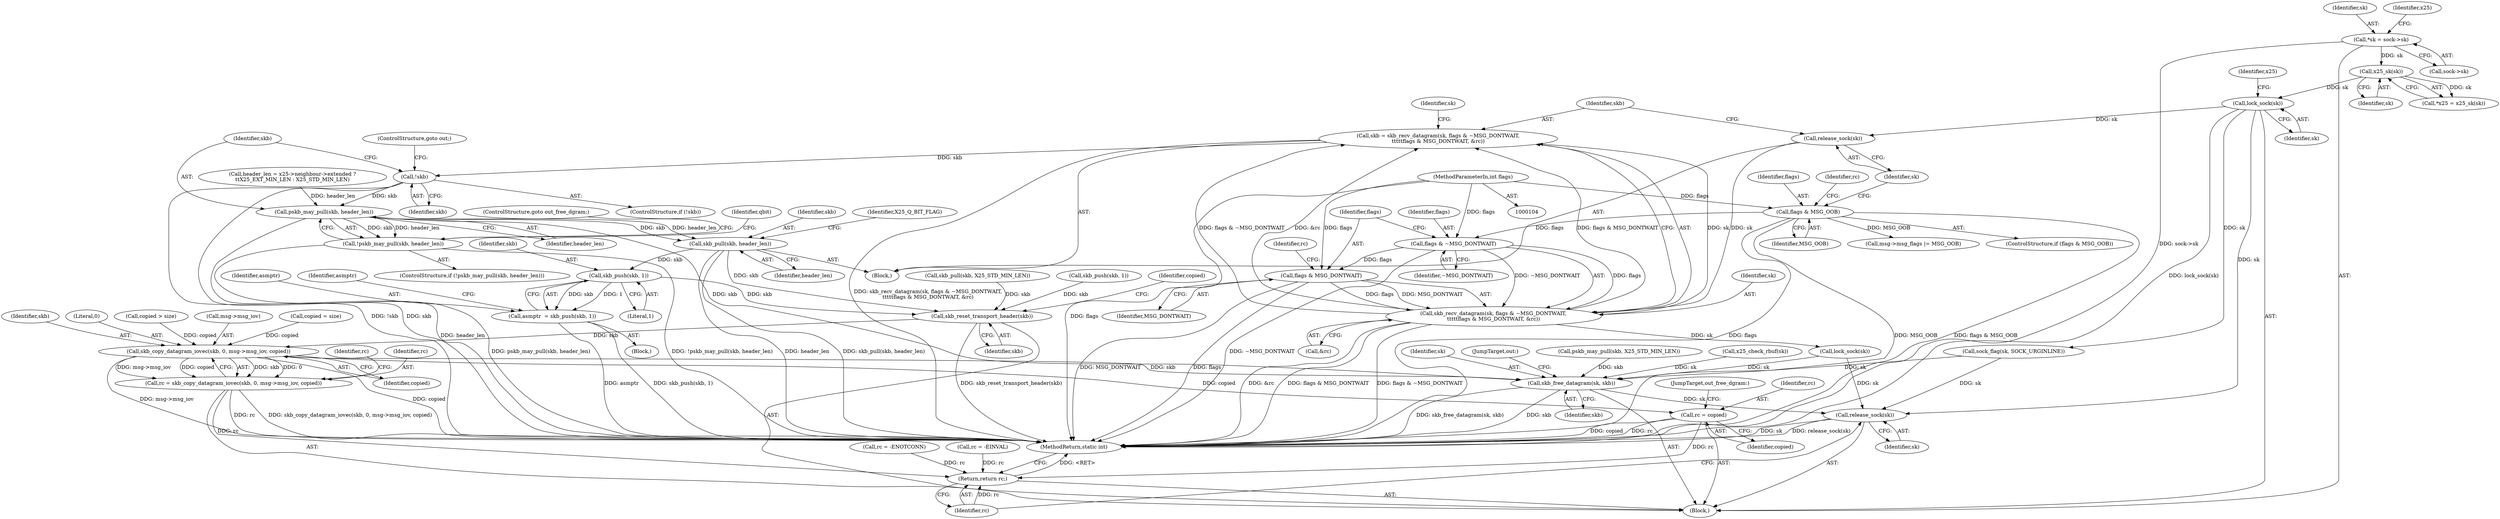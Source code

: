 digraph "0_linux_f3d3342602f8bcbf37d7c46641cb9bca7618eb1c_39@API" {
"1000229" [label="(Call,skb = skb_recv_datagram(sk, flags & ~MSG_DONTWAIT,\n\t\t\t\t\tflags & MSG_DONTWAIT, &rc))"];
"1000231" [label="(Call,skb_recv_datagram(sk, flags & ~MSG_DONTWAIT,\n\t\t\t\t\tflags & MSG_DONTWAIT, &rc))"];
"1000227" [label="(Call,release_sock(sk))"];
"1000140" [label="(Call,lock_sock(sk))"];
"1000120" [label="(Call,x25_sk(sk))"];
"1000112" [label="(Call,*sk = sock->sk)"];
"1000233" [label="(Call,flags & ~MSG_DONTWAIT)"];
"1000167" [label="(Call,flags & MSG_OOB)"];
"1000109" [label="(MethodParameterIn,int flags)"];
"1000236" [label="(Call,flags & MSG_DONTWAIT)"];
"1000244" [label="(Call,!skb)"];
"1000249" [label="(Call,pskb_may_pull(skb, header_len))"];
"1000248" [label="(Call,!pskb_may_pull(skb, header_len))"];
"1000264" [label="(Call,skb_pull(skb, header_len))"];
"1000277" [label="(Call,skb_push(skb, 1))"];
"1000275" [label="(Call,asmptr  = skb_push(skb, 1))"];
"1000284" [label="(Call,skb_reset_transport_header(skb))"];
"1000311" [label="(Call,skb_copy_datagram_iovec(skb, 0, msg->msg_iov, copied))"];
"1000309" [label="(Call,rc = skb_copy_datagram_iovec(skb, 0, msg->msg_iov, copied))"];
"1000355" [label="(Return,return rc;)"];
"1000345" [label="(Call,rc = copied)"];
"1000349" [label="(Call,skb_free_datagram(sk, skb))"];
"1000353" [label="(Call,release_sock(sk))"];
"1000230" [label="(Identifier,skb)"];
"1000167" [label="(Call,flags & MSG_OOB)"];
"1000265" [label="(Identifier,skb)"];
"1000266" [label="(Identifier,header_len)"];
"1000317" [label="(Identifier,copied)"];
"1000276" [label="(Identifier,asmptr)"];
"1000284" [label="(Call,skb_reset_transport_header(skb))"];
"1000310" [label="(Identifier,rc)"];
"1000149" [label="(Call,header_len = x25->neighbour->extended ?\n\t\tX25_EXT_MIN_LEN : X25_STD_MIN_LEN)"];
"1000136" [label="(Call,rc = -ENOTCONN)"];
"1000357" [label="(MethodReturn,static int)"];
"1000235" [label="(Identifier,~MSG_DONTWAIT)"];
"1000245" [label="(Identifier,skb)"];
"1000244" [label="(Call,!skb)"];
"1000269" [label="(Identifier,X25_Q_BIT_FLAG)"];
"1000275" [label="(Call,asmptr  = skb_push(skb, 1))"];
"1000353" [label="(Call,release_sock(sk))"];
"1000356" [label="(Identifier,rc)"];
"1000171" [label="(Call,rc = -EINVAL)"];
"1000239" [label="(Call,&rc)"];
"1000121" [label="(Identifier,sk)"];
"1000172" [label="(Identifier,rc)"];
"1000141" [label="(Identifier,sk)"];
"1000348" [label="(JumpTarget,out_free_dgram:)"];
"1000118" [label="(Call,*x25 = x25_sk(sk))"];
"1000246" [label="(ControlStructure,goto out;)"];
"1000145" [label="(Identifier,x25)"];
"1000114" [label="(Call,sock->sk)"];
"1000229" [label="(Call,skb = skb_recv_datagram(sk, flags & ~MSG_DONTWAIT,\n\t\t\t\t\tflags & MSG_DONTWAIT, &rc))"];
"1000120" [label="(Call,x25_sk(sk))"];
"1000213" [label="(Call,skb_push(skb, 1))"];
"1000196" [label="(Call,pskb_may_pull(skb, X25_STD_MIN_LEN))"];
"1000279" [label="(Literal,1)"];
"1000113" [label="(Identifier,sk)"];
"1000274" [label="(Block,)"];
"1000248" [label="(Call,!pskb_may_pull(skb, header_len))"];
"1000228" [label="(Identifier,sk)"];
"1000287" [label="(Identifier,copied)"];
"1000226" [label="(Block,)"];
"1000309" [label="(Call,rc = skb_copy_datagram_iovec(skb, 0, msg->msg_iov, copied))"];
"1000110" [label="(Block,)"];
"1000238" [label="(Identifier,MSG_DONTWAIT)"];
"1000296" [label="(Call,copied = size)"];
"1000242" [label="(Identifier,sk)"];
"1000355" [label="(Return,return rc;)"];
"1000177" [label="(Call,sock_flag(sk, SOCK_URGINLINE))"];
"1000241" [label="(Call,lock_sock(sk))"];
"1000237" [label="(Identifier,flags)"];
"1000351" [label="(Identifier,skb)"];
"1000343" [label="(Call,x25_check_rbuf(sk))"];
"1000112" [label="(Call,*sk = sock->sk)"];
"1000251" [label="(Identifier,header_len)"];
"1000350" [label="(Identifier,sk)"];
"1000354" [label="(Identifier,sk)"];
"1000247" [label="(ControlStructure,if (!pskb_may_pull(skb, header_len)))"];
"1000119" [label="(Identifier,x25)"];
"1000236" [label="(Call,flags & MSG_DONTWAIT)"];
"1000234" [label="(Identifier,flags)"];
"1000277" [label="(Call,skb_push(skb, 1))"];
"1000200" [label="(Call,skb_pull(skb, X25_STD_MIN_LEN))"];
"1000345" [label="(Call,rc = copied)"];
"1000314" [label="(Call,msg->msg_iov)"];
"1000168" [label="(Identifier,flags)"];
"1000349" [label="(Call,skb_free_datagram(sk, skb))"];
"1000254" [label="(Identifier,qbit)"];
"1000312" [label="(Identifier,skb)"];
"1000233" [label="(Call,flags & ~MSG_DONTWAIT)"];
"1000240" [label="(Identifier,rc)"];
"1000347" [label="(Identifier,copied)"];
"1000278" [label="(Identifier,skb)"];
"1000232" [label="(Identifier,sk)"];
"1000169" [label="(Identifier,MSG_OOB)"];
"1000231" [label="(Call,skb_recv_datagram(sk, flags & ~MSG_DONTWAIT,\n\t\t\t\t\tflags & MSG_DONTWAIT, &rc))"];
"1000346" [label="(Identifier,rc)"];
"1000140" [label="(Call,lock_sock(sk))"];
"1000319" [label="(Identifier,rc)"];
"1000311" [label="(Call,skb_copy_datagram_iovec(skb, 0, msg->msg_iov, copied))"];
"1000285" [label="(Identifier,skb)"];
"1000220" [label="(Call,msg->msg_flags |= MSG_OOB)"];
"1000249" [label="(Call,pskb_may_pull(skb, header_len))"];
"1000313" [label="(Literal,0)"];
"1000282" [label="(Identifier,asmptr)"];
"1000166" [label="(ControlStructure,if (flags & MSG_OOB))"];
"1000352" [label="(JumpTarget,out:)"];
"1000243" [label="(ControlStructure,if (!skb))"];
"1000264" [label="(Call,skb_pull(skb, header_len))"];
"1000227" [label="(Call,release_sock(sk))"];
"1000292" [label="(Call,copied > size)"];
"1000109" [label="(MethodParameterIn,int flags)"];
"1000250" [label="(Identifier,skb)"];
"1000252" [label="(ControlStructure,goto out_free_dgram;)"];
"1000229" -> "1000226"  [label="AST: "];
"1000229" -> "1000231"  [label="CFG: "];
"1000230" -> "1000229"  [label="AST: "];
"1000231" -> "1000229"  [label="AST: "];
"1000242" -> "1000229"  [label="CFG: "];
"1000229" -> "1000357"  [label="DDG: skb_recv_datagram(sk, flags & ~MSG_DONTWAIT,\n\t\t\t\t\tflags & MSG_DONTWAIT, &rc)"];
"1000231" -> "1000229"  [label="DDG: sk"];
"1000231" -> "1000229"  [label="DDG: flags & ~MSG_DONTWAIT"];
"1000231" -> "1000229"  [label="DDG: flags & MSG_DONTWAIT"];
"1000231" -> "1000229"  [label="DDG: &rc"];
"1000229" -> "1000244"  [label="DDG: skb"];
"1000231" -> "1000239"  [label="CFG: "];
"1000232" -> "1000231"  [label="AST: "];
"1000233" -> "1000231"  [label="AST: "];
"1000236" -> "1000231"  [label="AST: "];
"1000239" -> "1000231"  [label="AST: "];
"1000231" -> "1000357"  [label="DDG: flags & MSG_DONTWAIT"];
"1000231" -> "1000357"  [label="DDG: flags & ~MSG_DONTWAIT"];
"1000231" -> "1000357"  [label="DDG: &rc"];
"1000227" -> "1000231"  [label="DDG: sk"];
"1000233" -> "1000231"  [label="DDG: flags"];
"1000233" -> "1000231"  [label="DDG: ~MSG_DONTWAIT"];
"1000236" -> "1000231"  [label="DDG: flags"];
"1000236" -> "1000231"  [label="DDG: MSG_DONTWAIT"];
"1000231" -> "1000241"  [label="DDG: sk"];
"1000227" -> "1000226"  [label="AST: "];
"1000227" -> "1000228"  [label="CFG: "];
"1000228" -> "1000227"  [label="AST: "];
"1000230" -> "1000227"  [label="CFG: "];
"1000140" -> "1000227"  [label="DDG: sk"];
"1000140" -> "1000110"  [label="AST: "];
"1000140" -> "1000141"  [label="CFG: "];
"1000141" -> "1000140"  [label="AST: "];
"1000145" -> "1000140"  [label="CFG: "];
"1000140" -> "1000357"  [label="DDG: lock_sock(sk)"];
"1000120" -> "1000140"  [label="DDG: sk"];
"1000140" -> "1000177"  [label="DDG: sk"];
"1000140" -> "1000353"  [label="DDG: sk"];
"1000120" -> "1000118"  [label="AST: "];
"1000120" -> "1000121"  [label="CFG: "];
"1000121" -> "1000120"  [label="AST: "];
"1000118" -> "1000120"  [label="CFG: "];
"1000120" -> "1000118"  [label="DDG: sk"];
"1000112" -> "1000120"  [label="DDG: sk"];
"1000112" -> "1000110"  [label="AST: "];
"1000112" -> "1000114"  [label="CFG: "];
"1000113" -> "1000112"  [label="AST: "];
"1000114" -> "1000112"  [label="AST: "];
"1000119" -> "1000112"  [label="CFG: "];
"1000112" -> "1000357"  [label="DDG: sock->sk"];
"1000233" -> "1000235"  [label="CFG: "];
"1000234" -> "1000233"  [label="AST: "];
"1000235" -> "1000233"  [label="AST: "];
"1000237" -> "1000233"  [label="CFG: "];
"1000233" -> "1000357"  [label="DDG: ~MSG_DONTWAIT"];
"1000167" -> "1000233"  [label="DDG: flags"];
"1000109" -> "1000233"  [label="DDG: flags"];
"1000233" -> "1000236"  [label="DDG: flags"];
"1000167" -> "1000166"  [label="AST: "];
"1000167" -> "1000169"  [label="CFG: "];
"1000168" -> "1000167"  [label="AST: "];
"1000169" -> "1000167"  [label="AST: "];
"1000172" -> "1000167"  [label="CFG: "];
"1000228" -> "1000167"  [label="CFG: "];
"1000167" -> "1000357"  [label="DDG: flags"];
"1000167" -> "1000357"  [label="DDG: MSG_OOB"];
"1000167" -> "1000357"  [label="DDG: flags & MSG_OOB"];
"1000109" -> "1000167"  [label="DDG: flags"];
"1000167" -> "1000220"  [label="DDG: MSG_OOB"];
"1000109" -> "1000104"  [label="AST: "];
"1000109" -> "1000357"  [label="DDG: flags"];
"1000109" -> "1000236"  [label="DDG: flags"];
"1000236" -> "1000238"  [label="CFG: "];
"1000237" -> "1000236"  [label="AST: "];
"1000238" -> "1000236"  [label="AST: "];
"1000240" -> "1000236"  [label="CFG: "];
"1000236" -> "1000357"  [label="DDG: flags"];
"1000236" -> "1000357"  [label="DDG: MSG_DONTWAIT"];
"1000244" -> "1000243"  [label="AST: "];
"1000244" -> "1000245"  [label="CFG: "];
"1000245" -> "1000244"  [label="AST: "];
"1000246" -> "1000244"  [label="CFG: "];
"1000250" -> "1000244"  [label="CFG: "];
"1000244" -> "1000357"  [label="DDG: !skb"];
"1000244" -> "1000357"  [label="DDG: skb"];
"1000244" -> "1000249"  [label="DDG: skb"];
"1000249" -> "1000248"  [label="AST: "];
"1000249" -> "1000251"  [label="CFG: "];
"1000250" -> "1000249"  [label="AST: "];
"1000251" -> "1000249"  [label="AST: "];
"1000248" -> "1000249"  [label="CFG: "];
"1000249" -> "1000357"  [label="DDG: header_len"];
"1000249" -> "1000248"  [label="DDG: skb"];
"1000249" -> "1000248"  [label="DDG: header_len"];
"1000149" -> "1000249"  [label="DDG: header_len"];
"1000249" -> "1000264"  [label="DDG: skb"];
"1000249" -> "1000264"  [label="DDG: header_len"];
"1000249" -> "1000349"  [label="DDG: skb"];
"1000248" -> "1000247"  [label="AST: "];
"1000252" -> "1000248"  [label="CFG: "];
"1000254" -> "1000248"  [label="CFG: "];
"1000248" -> "1000357"  [label="DDG: !pskb_may_pull(skb, header_len)"];
"1000248" -> "1000357"  [label="DDG: pskb_may_pull(skb, header_len)"];
"1000264" -> "1000226"  [label="AST: "];
"1000264" -> "1000266"  [label="CFG: "];
"1000265" -> "1000264"  [label="AST: "];
"1000266" -> "1000264"  [label="AST: "];
"1000269" -> "1000264"  [label="CFG: "];
"1000264" -> "1000357"  [label="DDG: skb_pull(skb, header_len)"];
"1000264" -> "1000357"  [label="DDG: header_len"];
"1000264" -> "1000277"  [label="DDG: skb"];
"1000264" -> "1000284"  [label="DDG: skb"];
"1000277" -> "1000275"  [label="AST: "];
"1000277" -> "1000279"  [label="CFG: "];
"1000278" -> "1000277"  [label="AST: "];
"1000279" -> "1000277"  [label="AST: "];
"1000275" -> "1000277"  [label="CFG: "];
"1000277" -> "1000275"  [label="DDG: skb"];
"1000277" -> "1000275"  [label="DDG: 1"];
"1000277" -> "1000284"  [label="DDG: skb"];
"1000275" -> "1000274"  [label="AST: "];
"1000276" -> "1000275"  [label="AST: "];
"1000282" -> "1000275"  [label="CFG: "];
"1000275" -> "1000357"  [label="DDG: asmptr"];
"1000275" -> "1000357"  [label="DDG: skb_push(skb, 1)"];
"1000284" -> "1000110"  [label="AST: "];
"1000284" -> "1000285"  [label="CFG: "];
"1000285" -> "1000284"  [label="AST: "];
"1000287" -> "1000284"  [label="CFG: "];
"1000284" -> "1000357"  [label="DDG: skb_reset_transport_header(skb)"];
"1000200" -> "1000284"  [label="DDG: skb"];
"1000213" -> "1000284"  [label="DDG: skb"];
"1000284" -> "1000311"  [label="DDG: skb"];
"1000311" -> "1000309"  [label="AST: "];
"1000311" -> "1000317"  [label="CFG: "];
"1000312" -> "1000311"  [label="AST: "];
"1000313" -> "1000311"  [label="AST: "];
"1000314" -> "1000311"  [label="AST: "];
"1000317" -> "1000311"  [label="AST: "];
"1000309" -> "1000311"  [label="CFG: "];
"1000311" -> "1000357"  [label="DDG: msg->msg_iov"];
"1000311" -> "1000357"  [label="DDG: copied"];
"1000311" -> "1000309"  [label="DDG: skb"];
"1000311" -> "1000309"  [label="DDG: 0"];
"1000311" -> "1000309"  [label="DDG: msg->msg_iov"];
"1000311" -> "1000309"  [label="DDG: copied"];
"1000292" -> "1000311"  [label="DDG: copied"];
"1000296" -> "1000311"  [label="DDG: copied"];
"1000311" -> "1000345"  [label="DDG: copied"];
"1000311" -> "1000349"  [label="DDG: skb"];
"1000309" -> "1000110"  [label="AST: "];
"1000310" -> "1000309"  [label="AST: "];
"1000319" -> "1000309"  [label="CFG: "];
"1000309" -> "1000357"  [label="DDG: rc"];
"1000309" -> "1000357"  [label="DDG: skb_copy_datagram_iovec(skb, 0, msg->msg_iov, copied)"];
"1000309" -> "1000355"  [label="DDG: rc"];
"1000355" -> "1000110"  [label="AST: "];
"1000355" -> "1000356"  [label="CFG: "];
"1000356" -> "1000355"  [label="AST: "];
"1000357" -> "1000355"  [label="CFG: "];
"1000355" -> "1000357"  [label="DDG: <RET>"];
"1000356" -> "1000355"  [label="DDG: rc"];
"1000171" -> "1000355"  [label="DDG: rc"];
"1000345" -> "1000355"  [label="DDG: rc"];
"1000136" -> "1000355"  [label="DDG: rc"];
"1000345" -> "1000110"  [label="AST: "];
"1000345" -> "1000347"  [label="CFG: "];
"1000346" -> "1000345"  [label="AST: "];
"1000347" -> "1000345"  [label="AST: "];
"1000348" -> "1000345"  [label="CFG: "];
"1000345" -> "1000357"  [label="DDG: copied"];
"1000345" -> "1000357"  [label="DDG: rc"];
"1000349" -> "1000110"  [label="AST: "];
"1000349" -> "1000351"  [label="CFG: "];
"1000350" -> "1000349"  [label="AST: "];
"1000351" -> "1000349"  [label="AST: "];
"1000352" -> "1000349"  [label="CFG: "];
"1000349" -> "1000357"  [label="DDG: skb"];
"1000349" -> "1000357"  [label="DDG: skb_free_datagram(sk, skb)"];
"1000177" -> "1000349"  [label="DDG: sk"];
"1000343" -> "1000349"  [label="DDG: sk"];
"1000241" -> "1000349"  [label="DDG: sk"];
"1000196" -> "1000349"  [label="DDG: skb"];
"1000349" -> "1000353"  [label="DDG: sk"];
"1000353" -> "1000110"  [label="AST: "];
"1000353" -> "1000354"  [label="CFG: "];
"1000354" -> "1000353"  [label="AST: "];
"1000356" -> "1000353"  [label="CFG: "];
"1000353" -> "1000357"  [label="DDG: release_sock(sk)"];
"1000353" -> "1000357"  [label="DDG: sk"];
"1000177" -> "1000353"  [label="DDG: sk"];
"1000241" -> "1000353"  [label="DDG: sk"];
}
